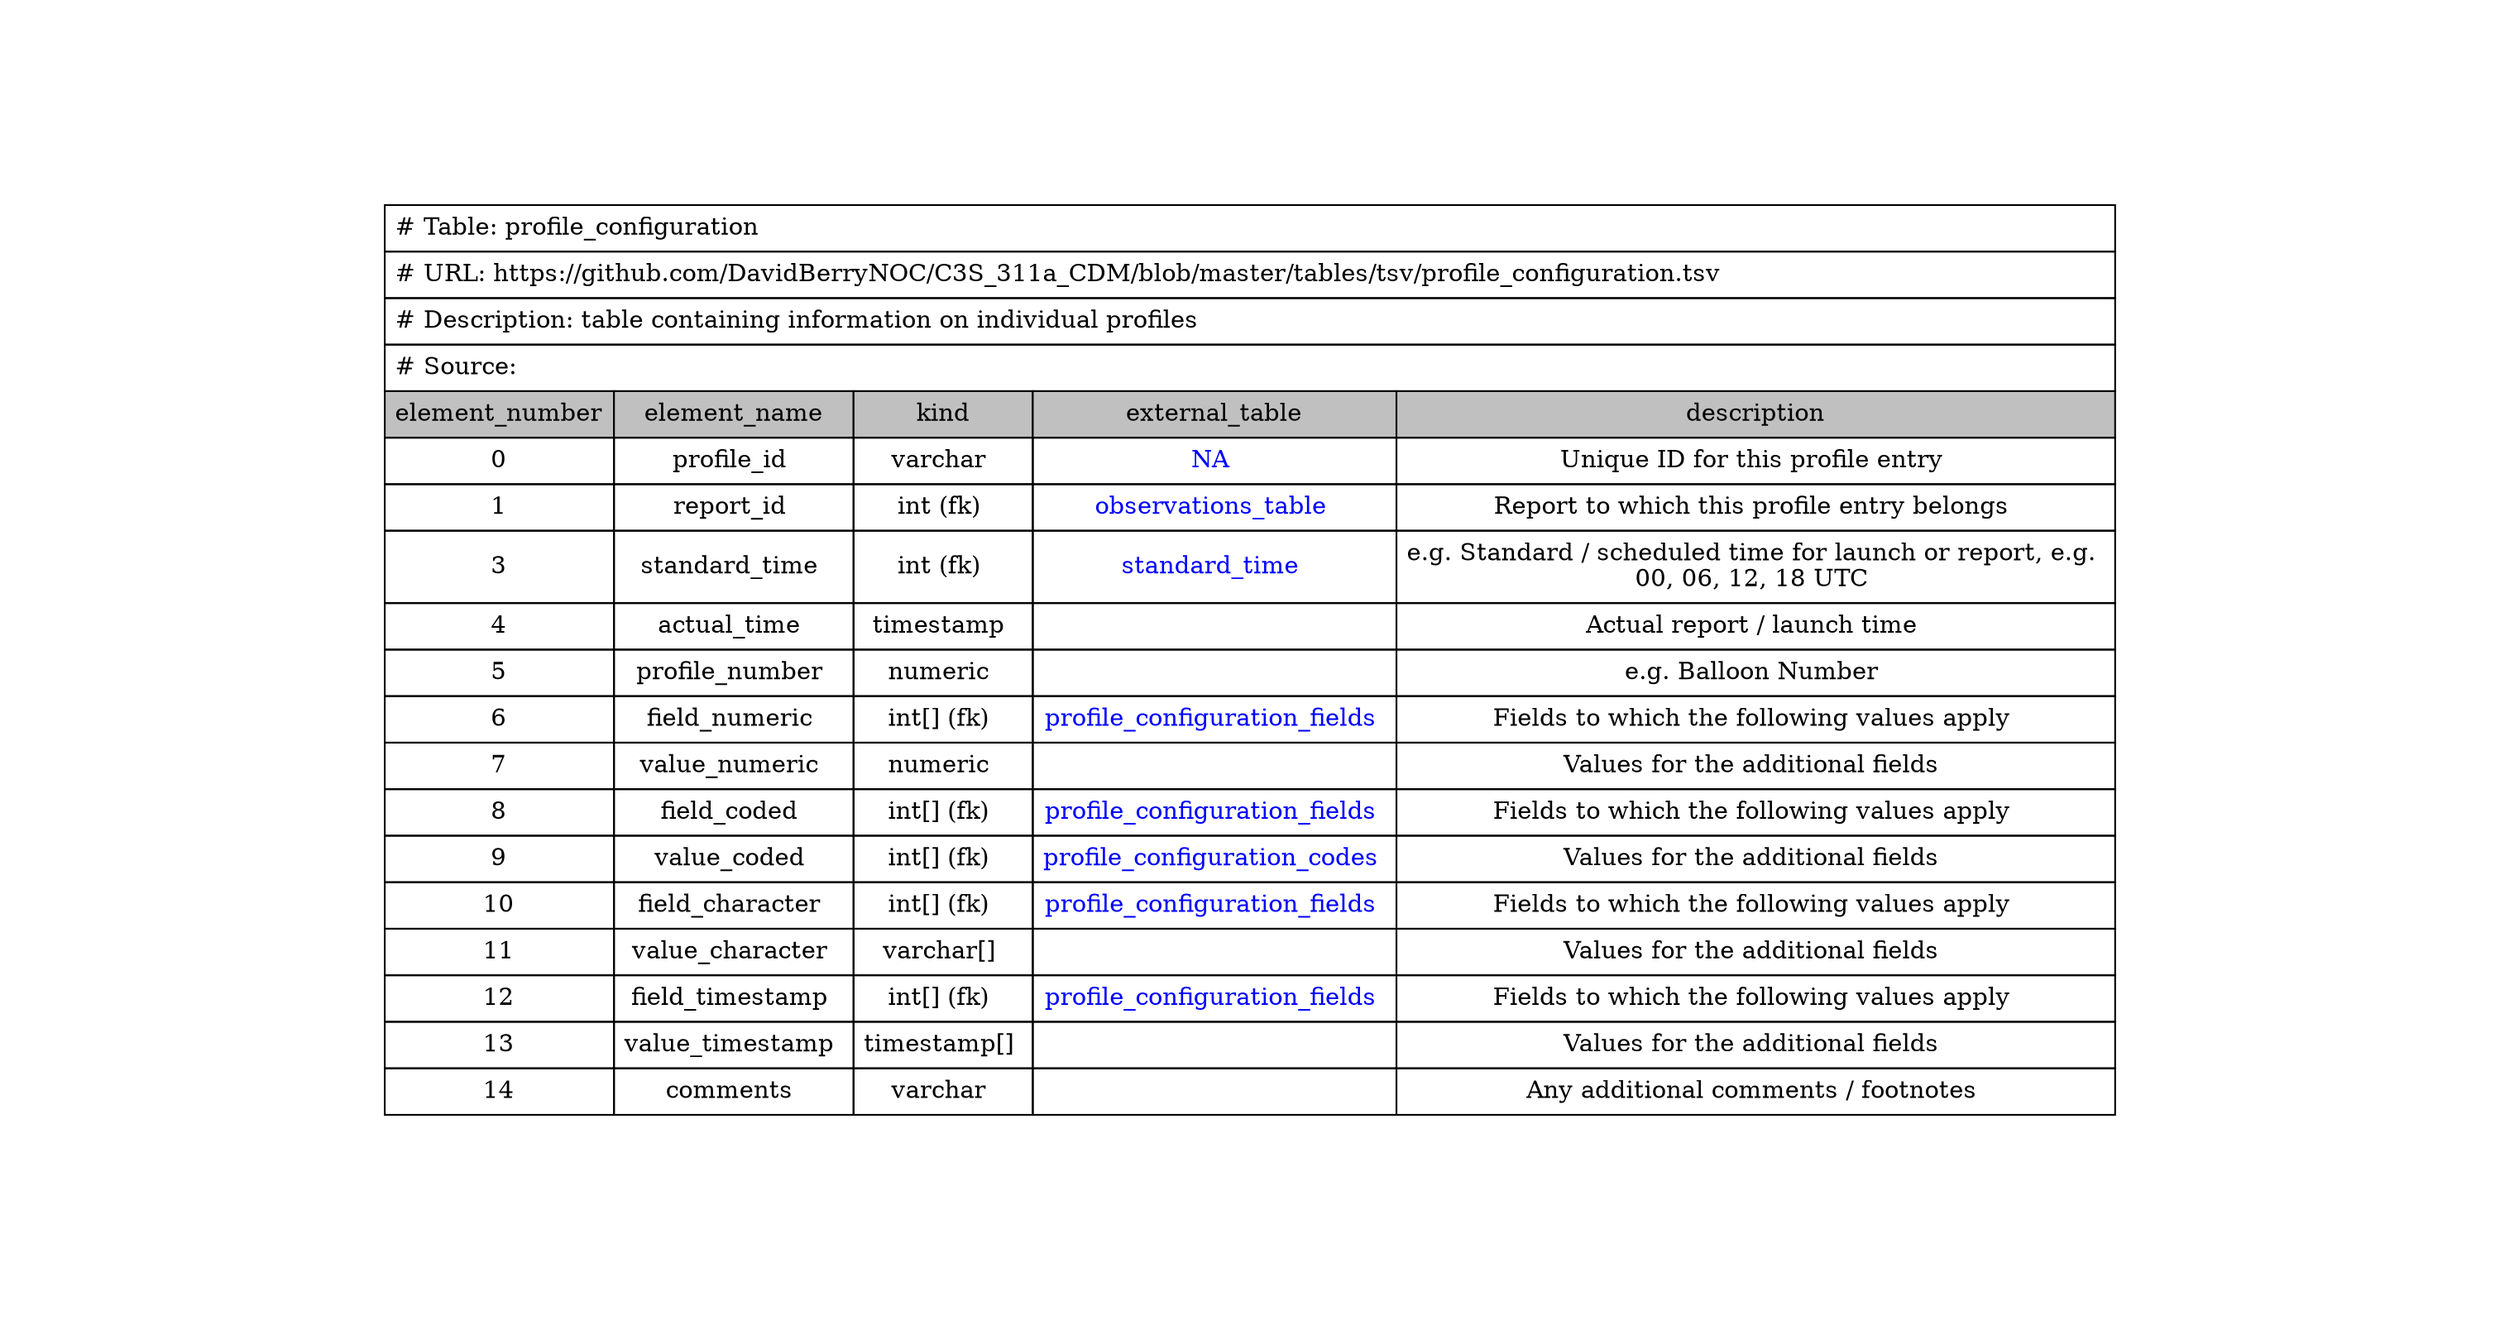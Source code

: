 digraph profile_configuration {
node [color=white]
profile_configuration [label=<<TABLE BORDER="0" CELLBORDER="1" CELLSPACING="0" CELLPADDING="5" COLOR="BLACK">
<TR><TD COLSPAN="5" ALIGN="left" PORT="head"># Table: profile_configuration</TD></TR>
<TR><TD COLSPAN="5" ALIGN="left"># URL: https://github.com/DavidBerryNOC/C3S_311a_CDM/blob/master/tables/tsv/profile_configuration.tsv</TD></TR>
<TR><TD ALIGN="left" COLSPAN="5"># Description: table containing information on individual profiles</TD></TR>
<TR><TD ALIGN="left" COLSPAN="5"># Source:</TD></TR>
<TR><TD BGCOLOR="GRAY">element_number</TD><TD BGCOLOR="GRAY">element_name</TD><TD BGCOLOR="GRAY">kind</TD><TD BGCOLOR="GRAY">external_table</TD><TD BGCOLOR="GRAY">description</TD></TR>
<TR><TD PORT="profile_idL">0</TD><TD>profile_id </TD><TD>varchar </TD><TD HREF="https://github.com/DavidBerryNOC/C3S_311a_CDM/blob/master/tables/tsv/NA.tsv"><FONT color="blue">NA </FONT></TD><TD PORT="profile_idR">Unique ID for this profile entry </TD></TR>
<TR><TD PORT="report_idL">1</TD><TD>report_id </TD><TD>int (fk) </TD><TD HREF="https://github.com/DavidBerryNOC/C3S_311a_CDM/blob/master/tables/tsv/observations_table.tsv"><FONT color="blue">observations_table </FONT></TD><TD PORT="report_idR">Report to which this profile entry belongs </TD></TR>
<TR><TD PORT="standard_timeL">3</TD><TD>standard_time </TD><TD>int (fk) </TD><TD HREF="https://github.com/DavidBerryNOC/C3S_311a_CDM/blob/master/tables/tsv/standard_time.tsv"><FONT color="blue">standard_time </FONT></TD><TD PORT="standard_timeR">e.g. Standard / scheduled time for launch or report, e.g. <BR/>00, 06, 12, 18 UTC </TD></TR>
<TR><TD PORT="actual_timeL">4</TD><TD>actual_time </TD><TD>timestamp </TD><TD></TD><TD PORT="actual_timeR">Actual report / launch time </TD></TR>
<TR><TD PORT="profile_numberL">5</TD><TD>profile_number </TD><TD>numeric </TD><TD></TD><TD PORT="profile_numberR">e.g. Balloon Number </TD></TR>
<TR><TD PORT="field_numericL">6</TD><TD>field_numeric </TD><TD>int[] (fk) </TD><TD HREF="https://github.com/DavidBerryNOC/C3S_311a_CDM/blob/master/tables/tsv/profile_configuration_fields.tsv"><FONT color="blue">profile_configuration_fields </FONT></TD><TD PORT="field_numericR">Fields to which the following values apply </TD></TR>
<TR><TD PORT="value_numericL">7</TD><TD>value_numeric </TD><TD>numeric </TD><TD></TD><TD PORT="value_numericR">Values for the additional fields </TD></TR>
<TR><TD PORT="field_codedL">8</TD><TD>field_coded </TD><TD>int[] (fk) </TD><TD HREF="https://github.com/DavidBerryNOC/C3S_311a_CDM/blob/master/tables/tsv/profile_configuration_fields.tsv"><FONT color="blue">profile_configuration_fields </FONT></TD><TD PORT="field_codedR">Fields to which the following values apply </TD></TR>
<TR><TD PORT="value_codedL">9</TD><TD>value_coded </TD><TD>int[] (fk) </TD><TD HREF="https://github.com/DavidBerryNOC/C3S_311a_CDM/blob/master/tables/tsv/profile_configuration_codes.tsv"><FONT color="blue">profile_configuration_codes </FONT></TD><TD PORT="value_codedR">Values for the additional fields </TD></TR>
<TR><TD PORT="field_characterL">10</TD><TD>field_character </TD><TD>int[] (fk) </TD><TD HREF="https://github.com/DavidBerryNOC/C3S_311a_CDM/blob/master/tables/tsv/profile_configuration_fields.tsv"><FONT color="blue">profile_configuration_fields </FONT></TD><TD PORT="field_characterR">Fields to which the following values apply </TD></TR>
<TR><TD PORT="value_characterL">11</TD><TD>value_character </TD><TD>varchar[] </TD><TD></TD><TD PORT="value_characterR">Values for the additional fields </TD></TR>
<TR><TD PORT="field_timestampL">12</TD><TD>field_timestamp </TD><TD>int[] (fk) </TD><TD HREF="https://github.com/DavidBerryNOC/C3S_311a_CDM/blob/master/tables/tsv/profile_configuration_fields.tsv"><FONT color="blue">profile_configuration_fields </FONT></TD><TD PORT="field_timestampR">Fields to which the following values apply </TD></TR>
<TR><TD PORT="value_timestampL">13</TD><TD>value_timestamp </TD><TD>timestamp[] </TD><TD></TD><TD PORT="value_timestampR">Values for the additional fields </TD></TR>
<TR><TD PORT="commentsL">14</TD><TD>comments </TD><TD>varchar </TD><TD></TD><TD PORT="commentsR">Any additional comments / footnotes </TD></TR>
</TABLE>>];
}
